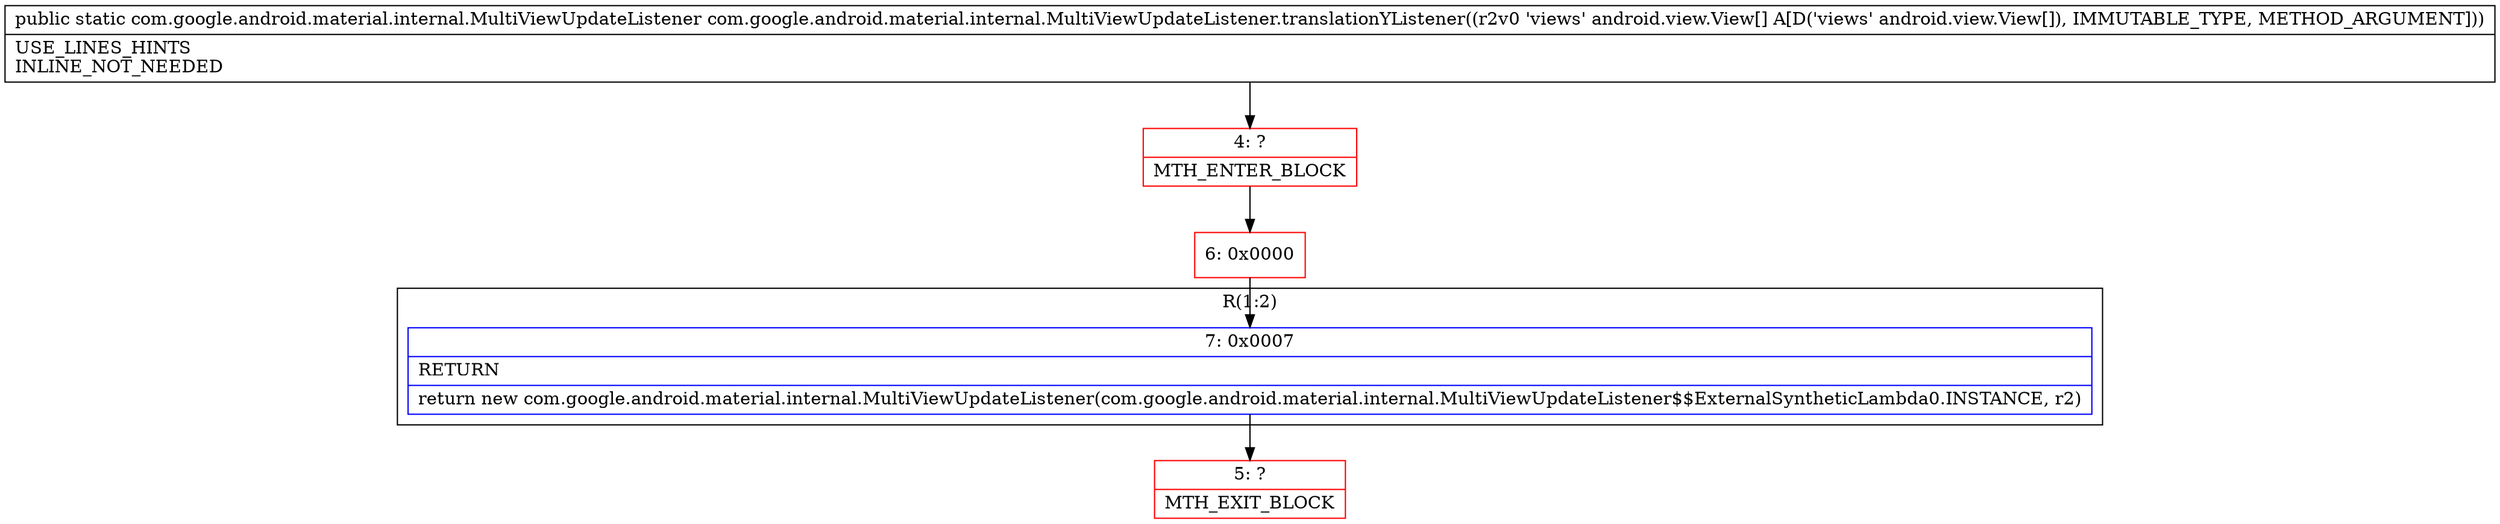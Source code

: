 digraph "CFG forcom.google.android.material.internal.MultiViewUpdateListener.translationYListener([Landroid\/view\/View;)Lcom\/google\/android\/material\/internal\/MultiViewUpdateListener;" {
subgraph cluster_Region_1142268383 {
label = "R(1:2)";
node [shape=record,color=blue];
Node_7 [shape=record,label="{7\:\ 0x0007|RETURN\l|return new com.google.android.material.internal.MultiViewUpdateListener(com.google.android.material.internal.MultiViewUpdateListener$$ExternalSyntheticLambda0.INSTANCE, r2)\l}"];
}
Node_4 [shape=record,color=red,label="{4\:\ ?|MTH_ENTER_BLOCK\l}"];
Node_6 [shape=record,color=red,label="{6\:\ 0x0000}"];
Node_5 [shape=record,color=red,label="{5\:\ ?|MTH_EXIT_BLOCK\l}"];
MethodNode[shape=record,label="{public static com.google.android.material.internal.MultiViewUpdateListener com.google.android.material.internal.MultiViewUpdateListener.translationYListener((r2v0 'views' android.view.View[] A[D('views' android.view.View[]), IMMUTABLE_TYPE, METHOD_ARGUMENT]))  | USE_LINES_HINTS\lINLINE_NOT_NEEDED\l}"];
MethodNode -> Node_4;Node_7 -> Node_5;
Node_4 -> Node_6;
Node_6 -> Node_7;
}

